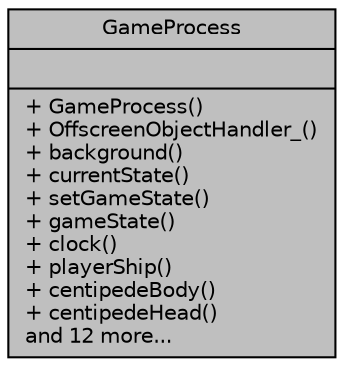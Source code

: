 digraph "GameProcess"
{
  edge [fontname="Helvetica",fontsize="10",labelfontname="Helvetica",labelfontsize="10"];
  node [fontname="Helvetica",fontsize="10",shape=record];
  Node1 [label="{GameProcess\n||+ GameProcess()\l+ OffscreenObjectHandler_()\l+ background()\l+ currentState()\l+ setGameState()\l+ gameState()\l+ clock()\l+ playerShip()\l+ centipedeBody()\l+ centipedeHead()\land 12 more...\l}",height=0.2,width=0.4,color="black", fillcolor="grey75", style="filled", fontcolor="black"];
}
